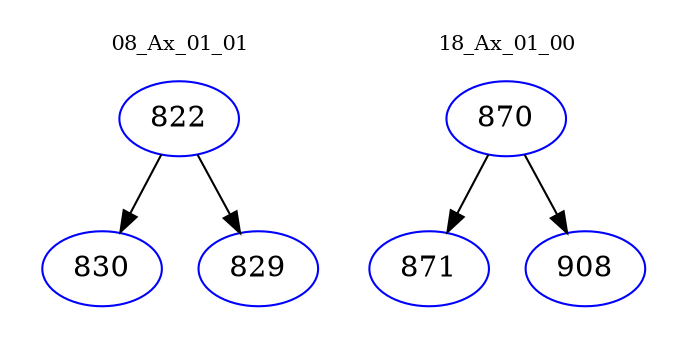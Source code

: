 digraph{
subgraph cluster_0 {
color = white
label = "08_Ax_01_01";
fontsize=10;
T0_822 [label="822", color="blue"]
T0_822 -> T0_830 [color="black"]
T0_830 [label="830", color="blue"]
T0_822 -> T0_829 [color="black"]
T0_829 [label="829", color="blue"]
}
subgraph cluster_1 {
color = white
label = "18_Ax_01_00";
fontsize=10;
T1_870 [label="870", color="blue"]
T1_870 -> T1_871 [color="black"]
T1_871 [label="871", color="blue"]
T1_870 -> T1_908 [color="black"]
T1_908 [label="908", color="blue"]
}
}
